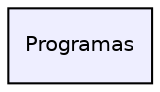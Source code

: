 digraph "Programas" {
  compound=true
  node [ fontsize="10", fontname="Helvetica"];
  edge [ labelfontsize="10", labelfontname="Helvetica"];
  dir_4e5ea7a92298a0992f68daf93ac569b2 [shape=box, label="Programas", style="filled", fillcolor="#eeeeff", pencolor="black", URL="dir_4e5ea7a92298a0992f68daf93ac569b2.html"];
}

